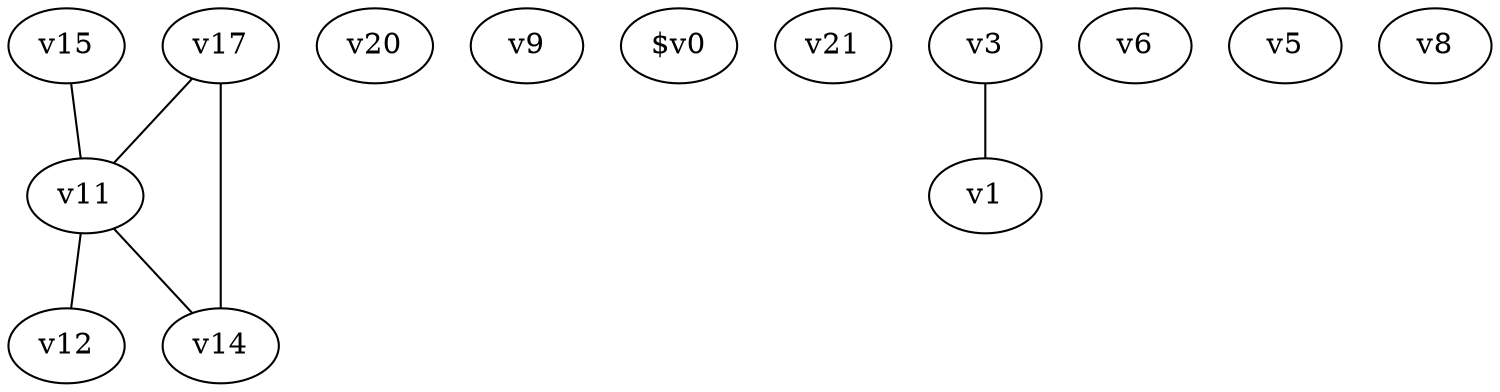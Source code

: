 graph {
"v15"
"v20"
"v9"
"$v0"
"v21"
"v17"
"v3"
"v14"
"v12"
"v6"
"v11"
"v5"
"v1"
"v8"
"v11" -- "v14"
"v11" -- "v12"
"v17" -- "v14"
"v17" -- "v11"
"v3" -- "v1"
"v15" -- "v11"
}
